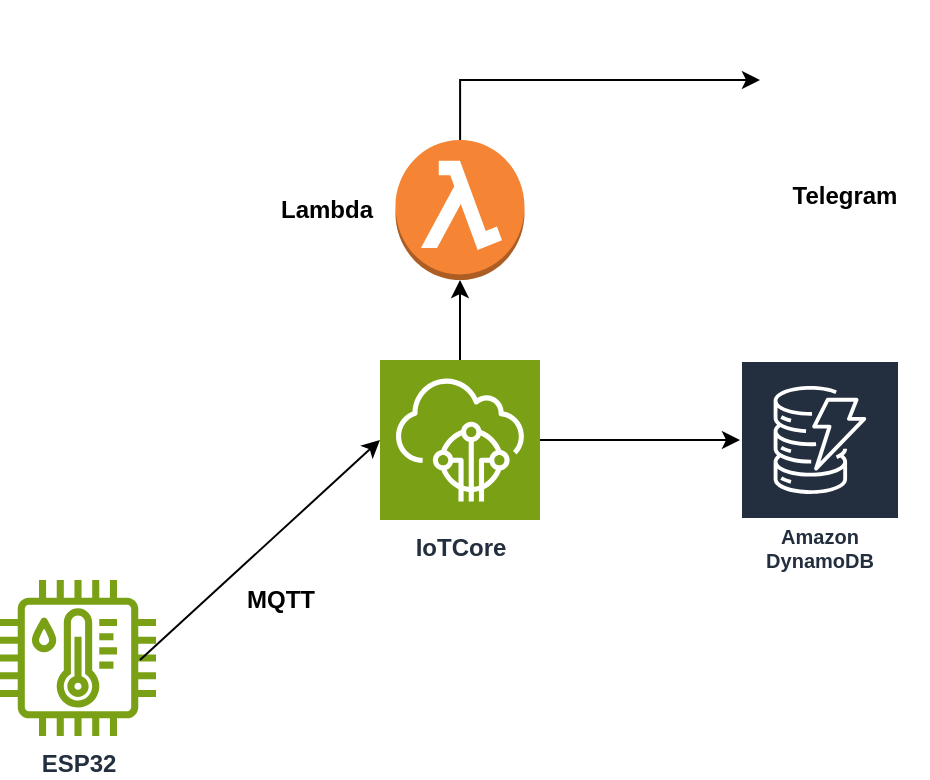 <mxfile version="24.8.4">
  <diagram name="Page-1" id="fsDe0ROSc_SISBkMFHUx">
    <mxGraphModel dx="954" dy="476" grid="1" gridSize="10" guides="1" tooltips="1" connect="1" arrows="1" fold="1" page="1" pageScale="1" pageWidth="827" pageHeight="1169" math="0" shadow="0">
      <root>
        <mxCell id="0" />
        <mxCell id="1" parent="0" />
        <mxCell id="h2tVWXGh36A6KkJnG_lK-1" value="&lt;b&gt;ESP32&lt;/b&gt;" style="sketch=0;outlineConnect=0;fontColor=#232F3E;gradientColor=none;fillColor=#7AA116;strokeColor=none;dashed=0;verticalLabelPosition=bottom;verticalAlign=top;align=center;html=1;fontSize=12;fontStyle=0;aspect=fixed;pointerEvents=1;shape=mxgraph.aws4.iot_thing_temperature_humidity_sensor;" parent="1" vertex="1">
          <mxGeometry x="20" y="430" width="78" height="78" as="geometry" />
        </mxCell>
        <mxCell id="h2tVWXGh36A6KkJnG_lK-2" value="&lt;b&gt;&lt;font style=&quot;font-size: 12px;&quot;&gt;MQTT&lt;/font&gt;&lt;/b&gt;" style="endArrow=classic;html=1;rounded=0;entryX=0;entryY=0.5;entryDx=0;entryDy=0;entryPerimeter=0;" parent="1" edge="1" target="h2tVWXGh36A6KkJnG_lK-5">
          <mxGeometry x="-0.117" y="-25" relative="1" as="geometry">
            <mxPoint x="90" y="470" as="sourcePoint" />
            <mxPoint x="200" y="410" as="targetPoint" />
            <mxPoint as="offset" />
          </mxGeometry>
        </mxCell>
        <mxCell id="h2tVWXGh36A6KkJnG_lK-7" style="edgeStyle=orthogonalEdgeStyle;rounded=0;orthogonalLoop=1;jettySize=auto;html=1;" parent="1" source="6vL1m-iF5q0sM3pL8Vwe-3" target="6vL1m-iF5q0sM3pL8Vwe-5" edge="1">
          <mxGeometry relative="1" as="geometry">
            <Array as="points">
              <mxPoint x="320" y="180" />
              <mxPoint x="410" y="180" />
            </Array>
            <mxPoint x="420" y="180" as="targetPoint" />
          </mxGeometry>
        </mxCell>
        <mxCell id="6vL1m-iF5q0sM3pL8Vwe-9" value="" style="edgeStyle=orthogonalEdgeStyle;rounded=0;orthogonalLoop=1;jettySize=auto;html=1;" edge="1" parent="1" source="h2tVWXGh36A6KkJnG_lK-5">
          <mxGeometry relative="1" as="geometry">
            <mxPoint x="390" y="360" as="targetPoint" />
          </mxGeometry>
        </mxCell>
        <mxCell id="h2tVWXGh36A6KkJnG_lK-5" value="&lt;b&gt;IoTCore&lt;/b&gt;" style="sketch=0;points=[[0,0,0],[0.25,0,0],[0.5,0,0],[0.75,0,0],[1,0,0],[0,1,0],[0.25,1,0],[0.5,1,0],[0.75,1,0],[1,1,0],[0,0.25,0],[0,0.5,0],[0,0.75,0],[1,0.25,0],[1,0.5,0],[1,0.75,0]];outlineConnect=0;fontColor=#232F3E;fillColor=#7AA116;strokeColor=#ffffff;dashed=0;verticalLabelPosition=bottom;verticalAlign=top;align=center;html=1;fontSize=12;fontStyle=0;aspect=fixed;shape=mxgraph.aws4.resourceIcon;resIcon=mxgraph.aws4.iot_core;" parent="1" vertex="1">
          <mxGeometry x="210" y="320" width="80" height="80" as="geometry" />
        </mxCell>
        <mxCell id="6vL1m-iF5q0sM3pL8Vwe-3" value="" style="outlineConnect=0;dashed=0;verticalLabelPosition=bottom;verticalAlign=top;align=center;html=1;shape=mxgraph.aws3.lambda_function;fillColor=#F58534;gradientColor=none;" vertex="1" parent="1">
          <mxGeometry x="217.75" y="210" width="64.5" height="70" as="geometry" />
        </mxCell>
        <mxCell id="6vL1m-iF5q0sM3pL8Vwe-5" value="&lt;b&gt;Telegram&lt;/b&gt;" style="shape=image;html=1;verticalAlign=top;verticalLabelPosition=bottom;labelBackgroundColor=#ffffff;imageAspect=0;aspect=fixed;image=https://cdn1.iconfinder.com/data/icons/unicons-line-vol-6/24/telegram-128.png" vertex="1" parent="1">
          <mxGeometry x="400" y="140" width="84" height="84" as="geometry" />
        </mxCell>
        <mxCell id="6vL1m-iF5q0sM3pL8Vwe-6" value="&lt;b&gt;Lambda&lt;/b&gt;" style="text;html=1;align=center;verticalAlign=middle;resizable=0;points=[];autosize=1;strokeColor=none;fillColor=none;" vertex="1" parent="1">
          <mxGeometry x="147.75" y="230" width="70" height="30" as="geometry" />
        </mxCell>
        <mxCell id="6vL1m-iF5q0sM3pL8Vwe-10" value="Amazon DynamoDB" style="sketch=0;outlineConnect=0;fontColor=#232F3E;gradientColor=none;strokeColor=#ffffff;fillColor=#232F3E;dashed=0;verticalLabelPosition=middle;verticalAlign=bottom;align=center;html=1;whiteSpace=wrap;fontSize=10;fontStyle=1;spacing=3;shape=mxgraph.aws4.productIcon;prIcon=mxgraph.aws4.dynamodb;" vertex="1" parent="1">
          <mxGeometry x="390" y="320" width="80" height="110" as="geometry" />
        </mxCell>
        <mxCell id="6vL1m-iF5q0sM3pL8Vwe-11" style="edgeStyle=orthogonalEdgeStyle;rounded=0;orthogonalLoop=1;jettySize=auto;html=1;exitX=0.5;exitY=0;exitDx=0;exitDy=0;exitPerimeter=0;entryX=0.5;entryY=1;entryDx=0;entryDy=0;entryPerimeter=0;" edge="1" parent="1" source="h2tVWXGh36A6KkJnG_lK-5" target="6vL1m-iF5q0sM3pL8Vwe-3">
          <mxGeometry relative="1" as="geometry" />
        </mxCell>
      </root>
    </mxGraphModel>
  </diagram>
</mxfile>
